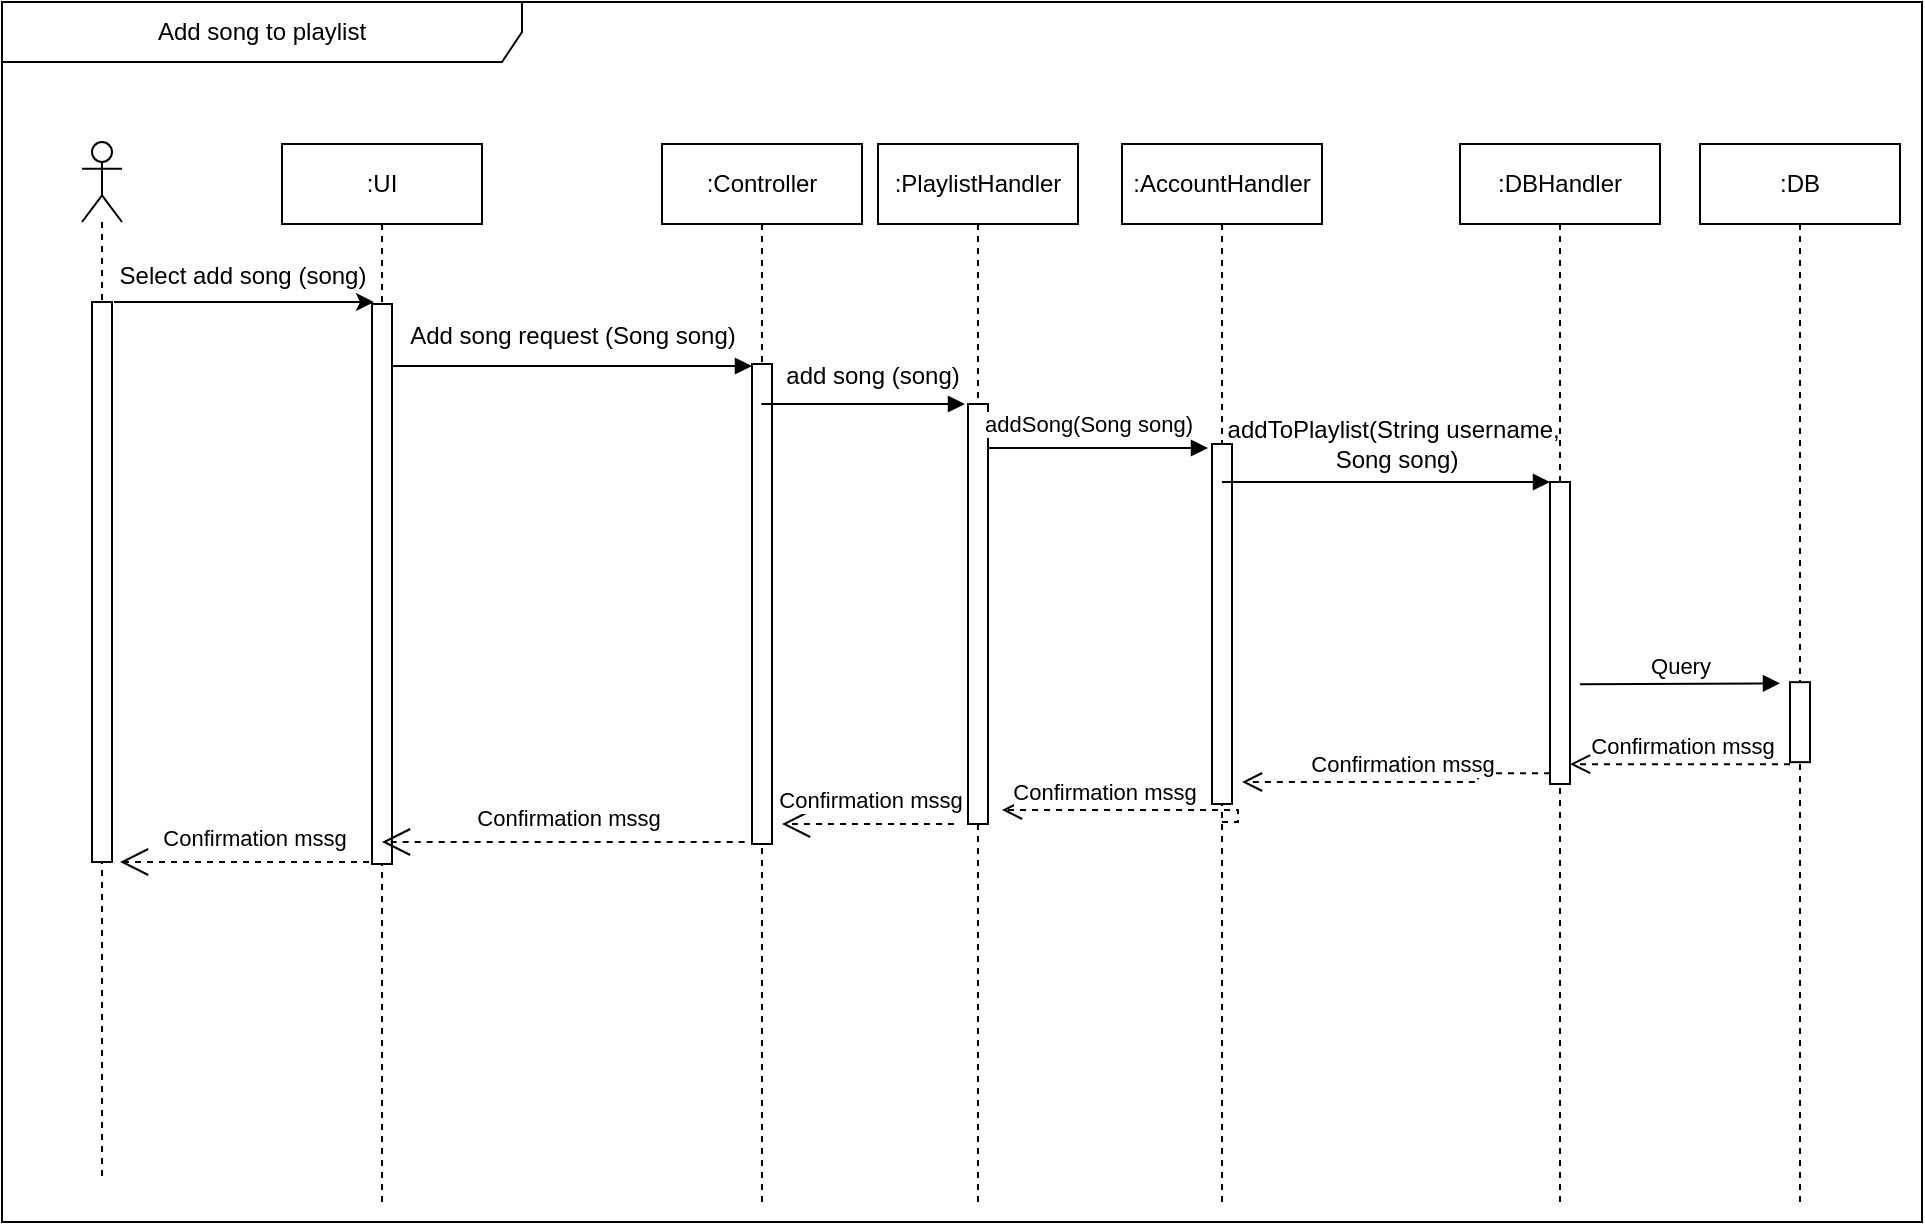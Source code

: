 <mxfile version="24.7.17">
  <diagram name="Page-1" id="2YBvvXClWsGukQMizWep">
    <mxGraphModel dx="1195" dy="703" grid="1" gridSize="10" guides="1" tooltips="1" connect="1" arrows="1" fold="1" page="1" pageScale="1" pageWidth="850" pageHeight="1100" math="0" shadow="0">
      <root>
        <mxCell id="0" />
        <mxCell id="1" parent="0" />
        <mxCell id="aM9ryv3xv72pqoxQDRHE-1" value=":DBHandler" style="shape=umlLifeline;perimeter=lifelinePerimeter;whiteSpace=wrap;html=1;container=0;dropTarget=0;collapsible=0;recursiveResize=0;outlineConnect=0;portConstraint=eastwest;newEdgeStyle={&quot;edgeStyle&quot;:&quot;elbowEdgeStyle&quot;,&quot;elbow&quot;:&quot;vertical&quot;,&quot;curved&quot;:0,&quot;rounded&quot;:0};" parent="1" vertex="1">
          <mxGeometry x="749" y="121" width="100" height="529" as="geometry" />
        </mxCell>
        <mxCell id="2SM_bckRGzznBgXp0BpI-1" value="Add song to playlist" style="shape=umlFrame;whiteSpace=wrap;html=1;pointerEvents=0;width=260;height=30;" vertex="1" parent="1">
          <mxGeometry x="20" y="50" width="960" height="610" as="geometry" />
        </mxCell>
        <mxCell id="2SM_bckRGzznBgXp0BpI-3" value=":PlaylistHandler" style="shape=umlLifeline;perimeter=lifelinePerimeter;whiteSpace=wrap;html=1;container=0;dropTarget=0;collapsible=0;recursiveResize=0;outlineConnect=0;portConstraint=eastwest;newEdgeStyle={&quot;edgeStyle&quot;:&quot;elbowEdgeStyle&quot;,&quot;elbow&quot;:&quot;vertical&quot;,&quot;curved&quot;:0,&quot;rounded&quot;:0};" vertex="1" parent="1">
          <mxGeometry x="458" y="121" width="100" height="529" as="geometry" />
        </mxCell>
        <mxCell id="2SM_bckRGzznBgXp0BpI-4" value="" style="html=1;points=[];perimeter=orthogonalPerimeter;outlineConnect=0;targetShapes=umlLifeline;portConstraint=eastwest;newEdgeStyle={&quot;edgeStyle&quot;:&quot;elbowEdgeStyle&quot;,&quot;elbow&quot;:&quot;vertical&quot;,&quot;curved&quot;:0,&quot;rounded&quot;:0};" vertex="1" parent="2SM_bckRGzznBgXp0BpI-3">
          <mxGeometry x="45" y="130" width="10" height="210" as="geometry" />
        </mxCell>
        <mxCell id="2SM_bckRGzznBgXp0BpI-7" value=":AccountHandler" style="shape=umlLifeline;perimeter=lifelinePerimeter;whiteSpace=wrap;html=1;container=0;dropTarget=0;collapsible=0;recursiveResize=0;outlineConnect=0;portConstraint=eastwest;newEdgeStyle={&quot;edgeStyle&quot;:&quot;elbowEdgeStyle&quot;,&quot;elbow&quot;:&quot;vertical&quot;,&quot;curved&quot;:0,&quot;rounded&quot;:0};" vertex="1" parent="1">
          <mxGeometry x="580" y="121" width="100" height="529" as="geometry" />
        </mxCell>
        <mxCell id="2SM_bckRGzznBgXp0BpI-8" value="" style="html=1;points=[];perimeter=orthogonalPerimeter;outlineConnect=0;targetShapes=umlLifeline;portConstraint=eastwest;newEdgeStyle={&quot;edgeStyle&quot;:&quot;elbowEdgeStyle&quot;,&quot;elbow&quot;:&quot;vertical&quot;,&quot;curved&quot;:0,&quot;rounded&quot;:0};" vertex="1" parent="2SM_bckRGzznBgXp0BpI-7">
          <mxGeometry x="45" y="150" width="10" height="180" as="geometry" />
        </mxCell>
        <mxCell id="2SM_bckRGzznBgXp0BpI-9" value="addSong(Song song)" style="html=1;verticalAlign=bottom;endArrow=block;edgeStyle=elbowEdgeStyle;elbow=vertical;curved=0;rounded=0;" edge="1" parent="1">
          <mxGeometry x="-0.091" y="3" relative="1" as="geometry">
            <mxPoint x="513" y="273" as="sourcePoint" />
            <Array as="points">
              <mxPoint x="612" y="273" />
              <mxPoint x="572" y="263" />
            </Array>
            <mxPoint x="623" y="273" as="targetPoint" />
            <mxPoint as="offset" />
          </mxGeometry>
        </mxCell>
        <mxCell id="2SM_bckRGzznBgXp0BpI-15" value="" style="shape=umlLifeline;perimeter=lifelinePerimeter;whiteSpace=wrap;html=1;container=1;dropTarget=0;collapsible=0;recursiveResize=0;outlineConnect=0;portConstraint=eastwest;newEdgeStyle={&quot;curved&quot;:0,&quot;rounded&quot;:0};participant=umlActor;" vertex="1" parent="1">
          <mxGeometry x="60" y="120" width="20" height="520" as="geometry" />
        </mxCell>
        <mxCell id="2SM_bckRGzznBgXp0BpI-16" value="" style="html=1;points=[[0,0,0,0,5],[0,1,0,0,-5],[1,0,0,0,5],[1,1,0,0,-5]];perimeter=orthogonalPerimeter;outlineConnect=0;targetShapes=umlLifeline;portConstraint=eastwest;newEdgeStyle={&quot;curved&quot;:0,&quot;rounded&quot;:0};" vertex="1" parent="2SM_bckRGzznBgXp0BpI-15">
          <mxGeometry x="5" y="80" width="10" height="280" as="geometry" />
        </mxCell>
        <mxCell id="2SM_bckRGzznBgXp0BpI-18" value=":Controller" style="shape=umlLifeline;perimeter=lifelinePerimeter;whiteSpace=wrap;html=1;container=0;dropTarget=0;collapsible=0;recursiveResize=0;outlineConnect=0;portConstraint=eastwest;newEdgeStyle={&quot;edgeStyle&quot;:&quot;elbowEdgeStyle&quot;,&quot;elbow&quot;:&quot;vertical&quot;,&quot;curved&quot;:0,&quot;rounded&quot;:0};" vertex="1" parent="1">
          <mxGeometry x="350" y="121" width="100" height="529" as="geometry" />
        </mxCell>
        <mxCell id="2SM_bckRGzznBgXp0BpI-19" value="" style="html=1;points=[];perimeter=orthogonalPerimeter;outlineConnect=0;targetShapes=umlLifeline;portConstraint=eastwest;newEdgeStyle={&quot;edgeStyle&quot;:&quot;elbowEdgeStyle&quot;,&quot;elbow&quot;:&quot;vertical&quot;,&quot;curved&quot;:0,&quot;rounded&quot;:0};" vertex="1" parent="2SM_bckRGzznBgXp0BpI-18">
          <mxGeometry x="45" y="110" width="10" height="240" as="geometry" />
        </mxCell>
        <mxCell id="2SM_bckRGzznBgXp0BpI-21" value="" style="html=1;verticalAlign=bottom;endArrow=block;edgeStyle=elbowEdgeStyle;elbow=vertical;curved=0;rounded=0;" edge="1" parent="1">
          <mxGeometry relative="1" as="geometry">
            <mxPoint x="399.667" y="251" as="sourcePoint" />
            <Array as="points">
              <mxPoint x="411.5" y="251" />
              <mxPoint x="611.5" y="241" />
            </Array>
            <mxPoint x="501.5" y="251" as="targetPoint" />
          </mxGeometry>
        </mxCell>
        <mxCell id="2SM_bckRGzznBgXp0BpI-28" value="" style="endArrow=classic;html=1;rounded=0;" edge="1" parent="1">
          <mxGeometry width="50" height="50" relative="1" as="geometry">
            <mxPoint x="76" y="199.997" as="sourcePoint" />
            <mxPoint x="206" y="200" as="targetPoint" />
          </mxGeometry>
        </mxCell>
        <mxCell id="2SM_bckRGzznBgXp0BpI-29" value="Select add song (song)" style="text;html=1;align=center;verticalAlign=middle;resizable=0;points=[];autosize=1;strokeColor=none;fillColor=none;" vertex="1" parent="1">
          <mxGeometry x="65" y="172" width="150" height="30" as="geometry" />
        </mxCell>
        <mxCell id="2SM_bckRGzznBgXp0BpI-32" value="" style="endArrow=classic;html=1;rounded=0;" edge="1" parent="1" source="aM9ryv3xv72pqoxQDRHE-2" target="aM9ryv3xv72pqoxQDRHE-1">
          <mxGeometry width="50" height="50" relative="1" as="geometry">
            <mxPoint x="474.997" y="382" as="sourcePoint" />
            <mxPoint x="615.33" y="382" as="targetPoint" />
          </mxGeometry>
        </mxCell>
        <mxCell id="2SM_bckRGzznBgXp0BpI-34" value=":DB" style="shape=umlLifeline;perimeter=lifelinePerimeter;whiteSpace=wrap;html=1;container=0;dropTarget=0;collapsible=0;recursiveResize=0;outlineConnect=0;portConstraint=eastwest;newEdgeStyle={&quot;edgeStyle&quot;:&quot;elbowEdgeStyle&quot;,&quot;elbow&quot;:&quot;vertical&quot;,&quot;curved&quot;:0,&quot;rounded&quot;:0};" vertex="1" parent="1">
          <mxGeometry x="869" y="121" width="100" height="529" as="geometry" />
        </mxCell>
        <mxCell id="2SM_bckRGzznBgXp0BpI-12" value="Confirmation mssg" style="html=1;verticalAlign=bottom;endArrow=open;dashed=1;endSize=8;edgeStyle=elbowEdgeStyle;elbow=horizontal;curved=0;rounded=0;" edge="1" parent="2SM_bckRGzznBgXp0BpI-34">
          <mxGeometry x="-0.006" relative="1" as="geometry">
            <mxPoint x="-65" y="310.08" as="targetPoint" />
            <Array as="points" />
            <mxPoint x="45" y="310.08" as="sourcePoint" />
            <mxPoint as="offset" />
          </mxGeometry>
        </mxCell>
        <mxCell id="2SM_bckRGzznBgXp0BpI-35" value="" style="html=1;points=[];perimeter=orthogonalPerimeter;outlineConnect=0;targetShapes=umlLifeline;portConstraint=eastwest;newEdgeStyle={&quot;edgeStyle&quot;:&quot;elbowEdgeStyle&quot;,&quot;elbow&quot;:&quot;vertical&quot;,&quot;curved&quot;:0,&quot;rounded&quot;:0};" vertex="1" parent="2SM_bckRGzznBgXp0BpI-34">
          <mxGeometry x="45" y="269.08" width="10" height="40" as="geometry" />
        </mxCell>
        <mxCell id="2SM_bckRGzznBgXp0BpI-36" value="Query" style="html=1;verticalAlign=bottom;endArrow=block;edgeStyle=elbowEdgeStyle;elbow=vertical;curved=0;rounded=0;" edge="1" parent="2SM_bckRGzznBgXp0BpI-34">
          <mxGeometry relative="1" as="geometry">
            <mxPoint x="-60" y="270.08" as="sourcePoint" />
            <Array as="points">
              <mxPoint x="5" y="269.66" />
              <mxPoint x="-35" y="259.66" />
            </Array>
            <mxPoint x="40" y="270.08" as="targetPoint" />
            <mxPoint as="offset" />
          </mxGeometry>
        </mxCell>
        <mxCell id="2SM_bckRGzznBgXp0BpI-37" value="Confirmation mssg" style="html=1;verticalAlign=bottom;endArrow=open;dashed=1;endSize=8;edgeStyle=elbowEdgeStyle;elbow=horizontal;curved=0;rounded=0;" edge="1" parent="1" source="aM9ryv3xv72pqoxQDRHE-2">
          <mxGeometry x="-0.006" relative="1" as="geometry">
            <mxPoint x="640" y="440" as="targetPoint" />
            <Array as="points">
              <mxPoint x="758" y="435.58" />
            </Array>
            <mxPoint x="833" y="435.58" as="sourcePoint" />
            <mxPoint as="offset" />
          </mxGeometry>
        </mxCell>
        <mxCell id="2SM_bckRGzznBgXp0BpI-40" value="Confirmation mssg" style="endArrow=open;endSize=12;dashed=1;html=1;rounded=0;" edge="1" parent="1">
          <mxGeometry x="-0.027" y="-12" width="160" relative="1" as="geometry">
            <mxPoint x="496" y="461" as="sourcePoint" />
            <mxPoint x="410" y="461" as="targetPoint" />
            <mxPoint as="offset" />
          </mxGeometry>
        </mxCell>
        <mxCell id="2SM_bckRGzznBgXp0BpI-42" value="Confirmation mssg" style="endArrow=open;endSize=12;dashed=1;html=1;rounded=0;" edge="1" parent="1" source="2SM_bckRGzznBgXp0BpI-48">
          <mxGeometry x="-0.027" y="-12" width="160" relative="1" as="geometry">
            <mxPoint x="160" y="480" as="sourcePoint" />
            <mxPoint x="79" y="480" as="targetPoint" />
            <mxPoint as="offset" />
          </mxGeometry>
        </mxCell>
        <mxCell id="aM9ryv3xv72pqoxQDRHE-2" value="" style="html=1;points=[];perimeter=orthogonalPerimeter;outlineConnect=0;targetShapes=umlLifeline;portConstraint=eastwest;newEdgeStyle={&quot;edgeStyle&quot;:&quot;elbowEdgeStyle&quot;,&quot;elbow&quot;:&quot;vertical&quot;,&quot;curved&quot;:0,&quot;rounded&quot;:0};" parent="1" vertex="1">
          <mxGeometry x="794" y="290" width="10" height="151" as="geometry" />
        </mxCell>
        <mxCell id="2SM_bckRGzznBgXp0BpI-48" value=":UI" style="shape=umlLifeline;perimeter=lifelinePerimeter;whiteSpace=wrap;html=1;container=0;dropTarget=0;collapsible=0;recursiveResize=0;outlineConnect=0;portConstraint=eastwest;newEdgeStyle={&quot;edgeStyle&quot;:&quot;elbowEdgeStyle&quot;,&quot;elbow&quot;:&quot;vertical&quot;,&quot;curved&quot;:0,&quot;rounded&quot;:0};" vertex="1" parent="1">
          <mxGeometry x="160" y="121" width="100" height="529" as="geometry" />
        </mxCell>
        <mxCell id="2SM_bckRGzznBgXp0BpI-49" value="" style="html=1;points=[];perimeter=orthogonalPerimeter;outlineConnect=0;targetShapes=umlLifeline;portConstraint=eastwest;newEdgeStyle={&quot;edgeStyle&quot;:&quot;elbowEdgeStyle&quot;,&quot;elbow&quot;:&quot;vertical&quot;,&quot;curved&quot;:0,&quot;rounded&quot;:0};" vertex="1" parent="2SM_bckRGzznBgXp0BpI-48">
          <mxGeometry x="45" y="80" width="10" height="280" as="geometry" />
        </mxCell>
        <mxCell id="2SM_bckRGzznBgXp0BpI-50" value="add song (song)" style="text;html=1;align=center;verticalAlign=middle;resizable=0;points=[];autosize=1;strokeColor=none;fillColor=none;" vertex="1" parent="1">
          <mxGeometry x="400" y="222" width="110" height="30" as="geometry" />
        </mxCell>
        <mxCell id="2SM_bckRGzznBgXp0BpI-52" value="" style="html=1;verticalAlign=bottom;endArrow=block;edgeStyle=elbowEdgeStyle;elbow=vertical;curved=0;rounded=0;" edge="1" parent="1">
          <mxGeometry relative="1" as="geometry">
            <mxPoint x="215" y="212" as="sourcePoint" />
            <Array as="points">
              <mxPoint x="390" y="232" />
              <mxPoint x="490" y="202" />
            </Array>
            <mxPoint x="395" y="232" as="targetPoint" />
          </mxGeometry>
        </mxCell>
        <mxCell id="2SM_bckRGzznBgXp0BpI-53" value="Add song request (Song song)" style="text;html=1;align=center;verticalAlign=middle;resizable=0;points=[];autosize=1;strokeColor=none;fillColor=none;" vertex="1" parent="1">
          <mxGeometry x="210" y="202" width="190" height="30" as="geometry" />
        </mxCell>
        <mxCell id="2SM_bckRGzznBgXp0BpI-55" value="Confirmation mssg" style="endArrow=open;endSize=12;dashed=1;html=1;rounded=0;" edge="1" parent="1">
          <mxGeometry x="-0.026" y="-12" width="160" relative="1" as="geometry">
            <mxPoint x="391.33" y="470" as="sourcePoint" />
            <mxPoint x="209.997" y="470" as="targetPoint" />
            <mxPoint as="offset" />
          </mxGeometry>
        </mxCell>
        <mxCell id="2SM_bckRGzznBgXp0BpI-59" value="" style="html=1;verticalAlign=bottom;endArrow=block;edgeStyle=elbowEdgeStyle;elbow=vertical;curved=0;rounded=0;" edge="1" parent="1" source="2SM_bckRGzznBgXp0BpI-7">
          <mxGeometry x="0.111" y="5" relative="1" as="geometry">
            <mxPoint x="680" y="290" as="sourcePoint" />
            <Array as="points">
              <mxPoint x="783" y="290" />
              <mxPoint x="743" y="280" />
            </Array>
            <mxPoint x="794" y="290" as="targetPoint" />
            <mxPoint as="offset" />
          </mxGeometry>
        </mxCell>
        <mxCell id="2SM_bckRGzznBgXp0BpI-60" value="addToPlaylist(String username,&amp;nbsp;&lt;div&gt;Song song)&lt;/div&gt;" style="text;html=1;align=center;verticalAlign=middle;resizable=0;points=[];autosize=1;strokeColor=none;fillColor=none;" vertex="1" parent="1">
          <mxGeometry x="622" y="251" width="190" height="40" as="geometry" />
        </mxCell>
        <mxCell id="2SM_bckRGzznBgXp0BpI-61" value="Confirmation mssg" style="html=1;verticalAlign=bottom;endArrow=open;dashed=1;endSize=8;edgeStyle=elbowEdgeStyle;elbow=horizontal;curved=0;rounded=0;" edge="1" parent="1">
          <mxGeometry x="0.237" relative="1" as="geometry">
            <mxPoint x="520" y="454" as="targetPoint" />
            <Array as="points">
              <mxPoint x="638" y="449.58" />
            </Array>
            <mxPoint x="630" y="460" as="sourcePoint" />
            <mxPoint as="offset" />
          </mxGeometry>
        </mxCell>
      </root>
    </mxGraphModel>
  </diagram>
</mxfile>
